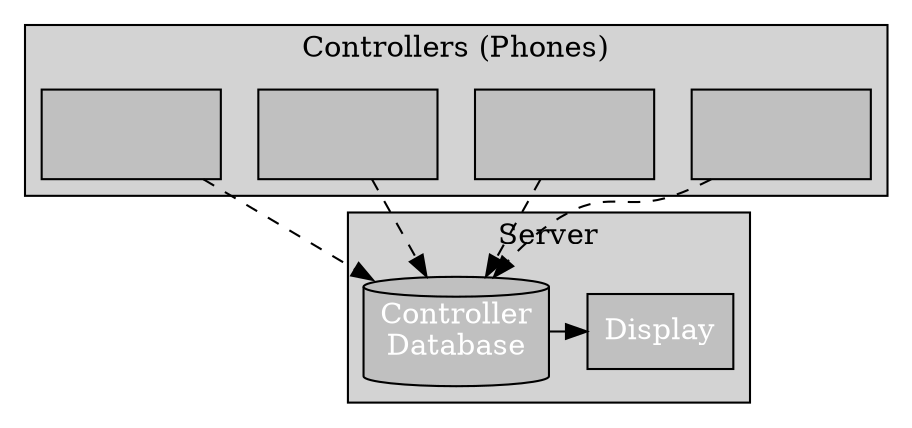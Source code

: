 digraph G {
    rankdir=TB;
    node [shape=rect style=filled fillcolor=gray fontcolor=white];

    subgraph cluster_server {
        label="Server";
        style=filled;

        backend [label="Controller\nDatabase", shape=cylinder];
        frontend [label="Display", shape=box];
        {rank=same; backend; frontend;}
        backend -> frontend [label=""];
    }


    subgraph cluster_clients {
        label="Controllers (Phones)";
        style=filled;

        client1 [label="", width=1.2, height=0.6];
        client2 [label="", width=1.2, height=0.6];
        client3 [label="", width=1.2, height=0.6];
        client4 [label="", width=1.2, height=0.6];

        client1 -> backend [label="", style=dashed];
        client2 -> backend [label="", style=dashed];
        client3 -> backend [label="", style=dashed];
        client4 -> backend [label="", style=dashed];
    }
}
